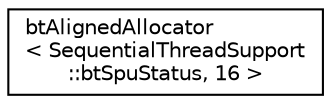 digraph "Graphical Class Hierarchy"
{
  edge [fontname="Helvetica",fontsize="10",labelfontname="Helvetica",labelfontsize="10"];
  node [fontname="Helvetica",fontsize="10",shape=record];
  rankdir="LR";
  Node1 [label="btAlignedAllocator\l\< SequentialThreadSupport\l::btSpuStatus, 16 \>",height=0.2,width=0.4,color="black", fillcolor="white", style="filled",URL="$classbt_aligned_allocator.html"];
}
